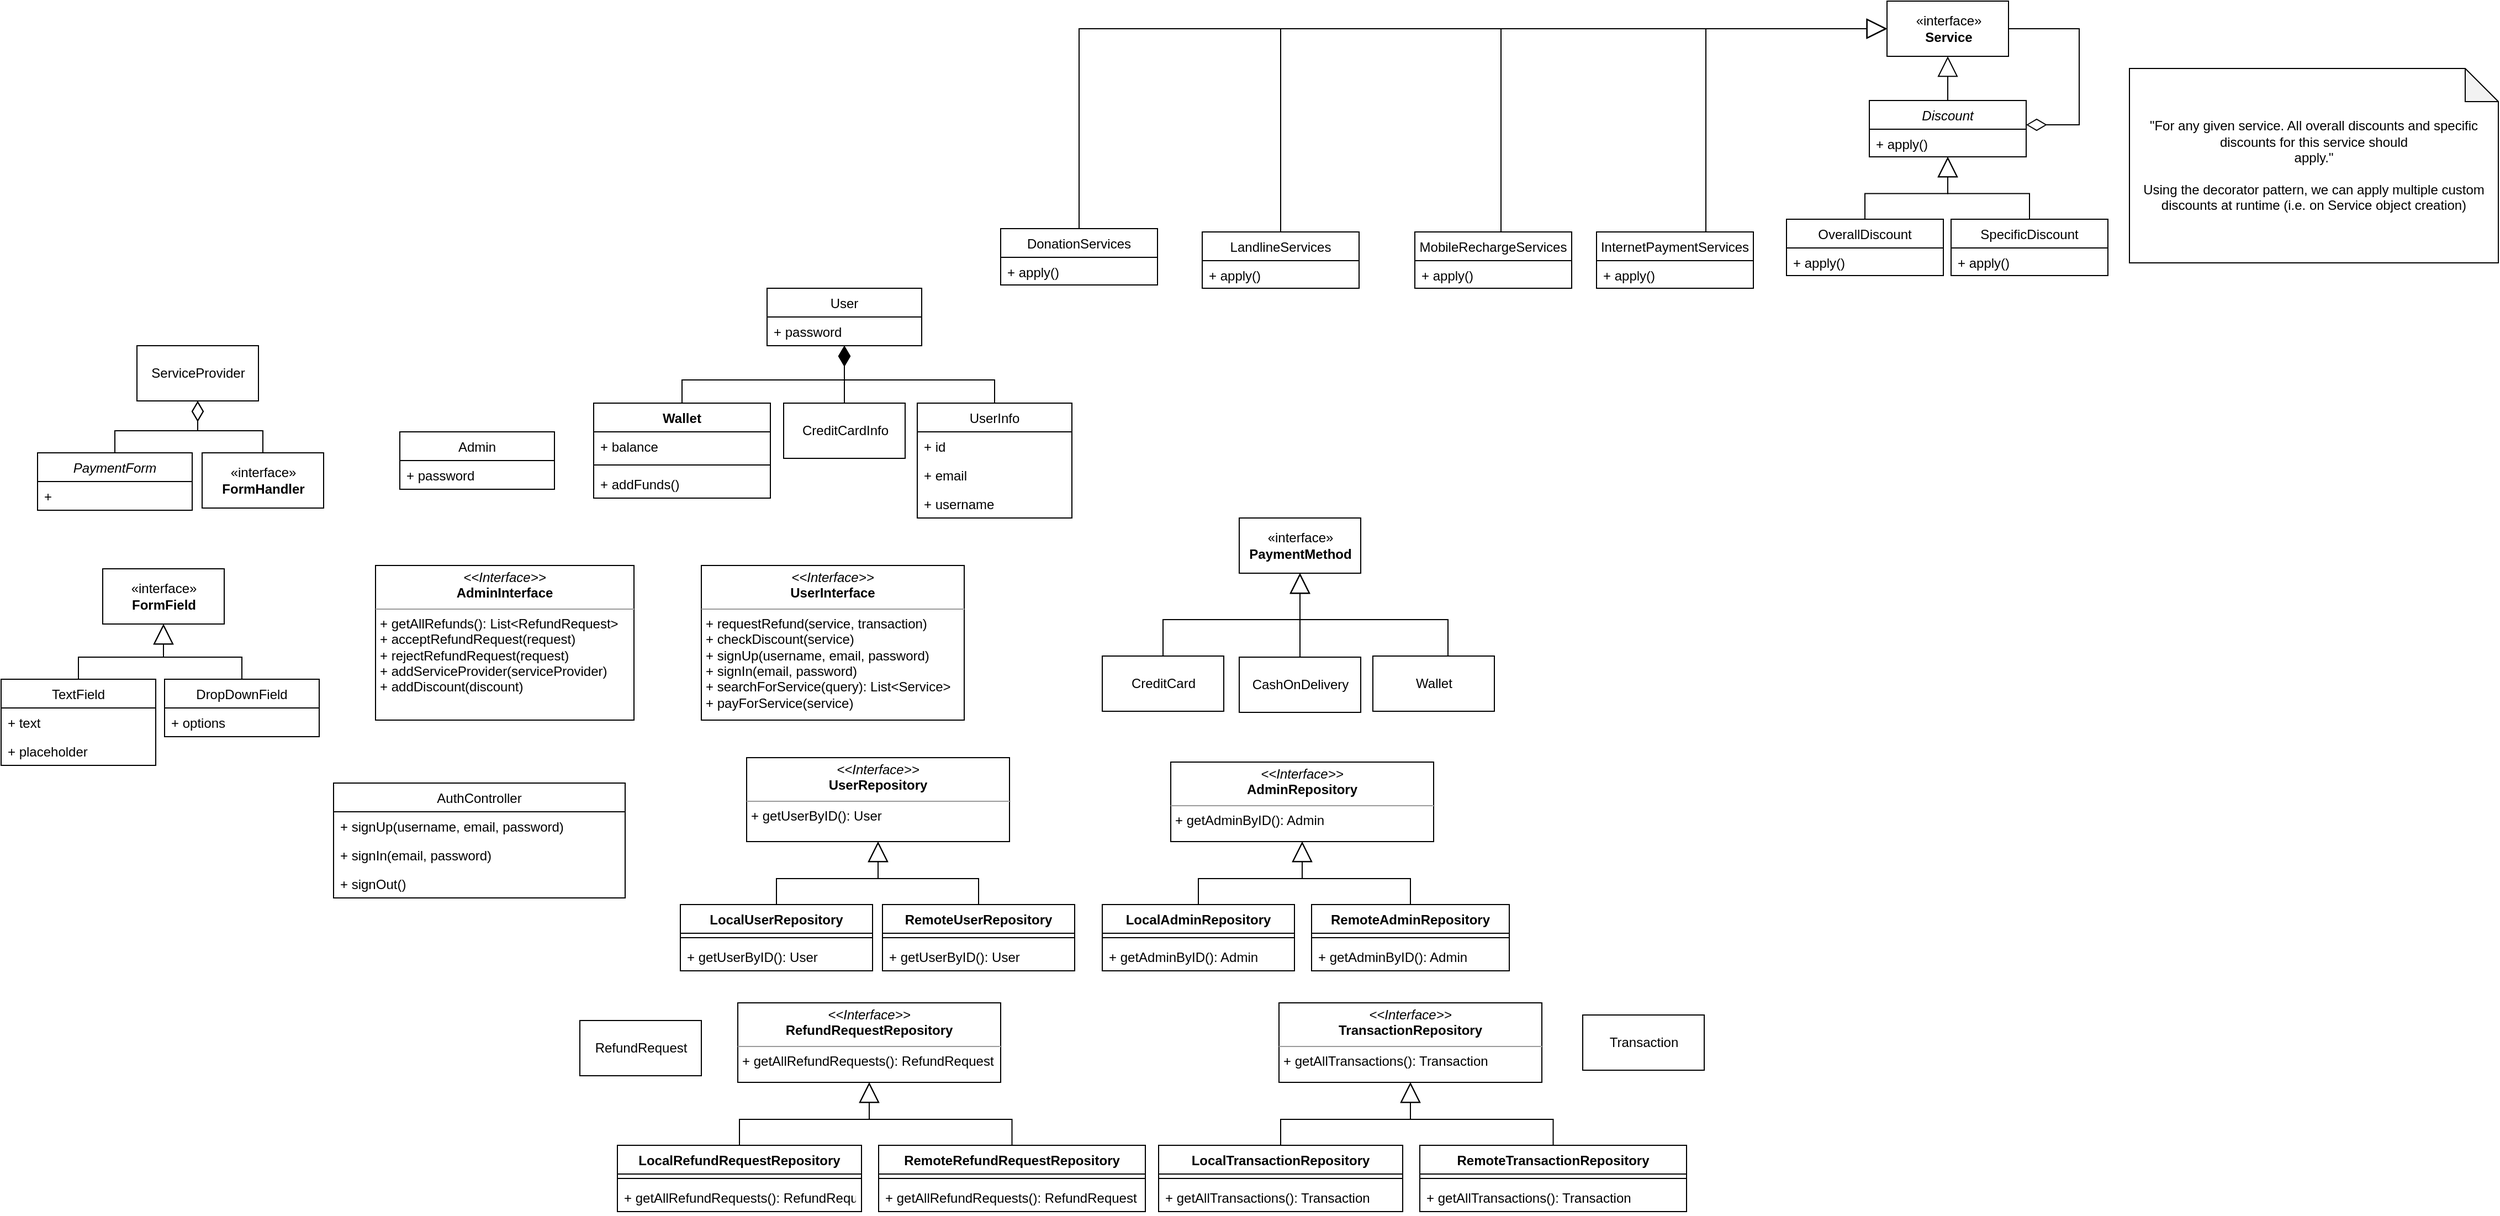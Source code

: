 <mxfile version="20.6.0" type="device"><diagram id="9saoqoV5zWgbCew7OiD_" name="Page-1"><mxGraphModel dx="2431" dy="1407" grid="0" gridSize="10" guides="1" tooltips="1" connect="1" arrows="1" fold="1" page="0" pageScale="1" pageWidth="1100" pageHeight="850" math="0" shadow="0"><root><mxCell id="0"/><mxCell id="1" parent="0"/><mxCell id="OMNDbvLWbbbgJSVbZ2QI-34" style="edgeStyle=orthogonalEdgeStyle;rounded=0;orthogonalLoop=1;jettySize=auto;html=1;endArrow=none;endFill=0;startSize=16;endSize=16;startArrow=diamondThin;startFill=1;" parent="1" source="OMNDbvLWbbbgJSVbZ2QI-1" target="OMNDbvLWbbbgJSVbZ2QI-45" edge="1"><mxGeometry relative="1" as="geometry"><mxPoint x="347.014" y="314" as="targetPoint"/></mxGeometry></mxCell><mxCell id="OMNDbvLWbbbgJSVbZ2QI-1" value="User" style="swimlane;fontStyle=0;childLayout=stackLayout;horizontal=1;startSize=26;fillColor=none;horizontalStack=0;resizeParent=1;resizeParentMax=0;resizeLast=0;collapsible=1;marginBottom=0;" parent="1" vertex="1"><mxGeometry x="360.5" y="124" width="140" height="52" as="geometry"/></mxCell><mxCell id="OMNDbvLWbbbgJSVbZ2QI-6" value="+ password" style="text;strokeColor=none;fillColor=none;align=left;verticalAlign=top;spacingLeft=4;spacingRight=4;overflow=hidden;rotatable=0;points=[[0,0.5],[1,0.5]];portConstraint=eastwest;" parent="OMNDbvLWbbbgJSVbZ2QI-1" vertex="1"><mxGeometry y="26" width="140" height="26" as="geometry"/></mxCell><mxCell id="OMNDbvLWbbbgJSVbZ2QI-67" style="edgeStyle=orthogonalEdgeStyle;rounded=0;orthogonalLoop=1;jettySize=auto;html=1;startArrow=none;startFill=0;endArrow=diamondThin;endFill=0;startSize=16;endSize=16;" parent="1" source="OMNDbvLWbbbgJSVbZ2QI-12" target="OMNDbvLWbbbgJSVbZ2QI-63" edge="1"><mxGeometry relative="1" as="geometry"/></mxCell><mxCell id="OMNDbvLWbbbgJSVbZ2QI-12" value="PaymentForm" style="swimlane;fontStyle=2;childLayout=stackLayout;horizontal=1;startSize=26;fillColor=none;horizontalStack=0;resizeParent=1;resizeParentMax=0;resizeLast=0;collapsible=1;marginBottom=0;" parent="1" vertex="1"><mxGeometry x="-300" y="273" width="140" height="52" as="geometry"/></mxCell><mxCell id="OMNDbvLWbbbgJSVbZ2QI-13" value="+ " style="text;strokeColor=none;fillColor=none;align=left;verticalAlign=top;spacingLeft=4;spacingRight=4;overflow=hidden;rotatable=0;points=[[0,0.5],[1,0.5]];portConstraint=eastwest;" parent="OMNDbvLWbbbgJSVbZ2QI-12" vertex="1"><mxGeometry y="26" width="140" height="26" as="geometry"/></mxCell><mxCell id="OMNDbvLWbbbgJSVbZ2QI-16" value="«interface»&lt;br&gt;&lt;b&gt;PaymentMethod&lt;/b&gt;" style="html=1;" parent="1" vertex="1"><mxGeometry x="788" y="332" width="110" height="50" as="geometry"/></mxCell><mxCell id="OMNDbvLWbbbgJSVbZ2QI-19" style="edgeStyle=orthogonalEdgeStyle;rounded=0;orthogonalLoop=1;jettySize=auto;html=1;endArrow=block;endFill=0;startSize=16;endSize=16;" parent="1" source="OMNDbvLWbbbgJSVbZ2QI-17" target="OMNDbvLWbbbgJSVbZ2QI-16" edge="1"><mxGeometry relative="1" as="geometry"><Array as="points"><mxPoint x="719" y="424"/><mxPoint x="843" y="424"/></Array></mxGeometry></mxCell><mxCell id="OMNDbvLWbbbgJSVbZ2QI-17" value="CreditCard" style="html=1;" parent="1" vertex="1"><mxGeometry x="664" y="457" width="110" height="50" as="geometry"/></mxCell><mxCell id="OMNDbvLWbbbgJSVbZ2QI-20" style="edgeStyle=orthogonalEdgeStyle;rounded=0;orthogonalLoop=1;jettySize=auto;html=1;endArrow=block;endFill=0;startSize=16;endSize=16;" parent="1" source="OMNDbvLWbbbgJSVbZ2QI-18" target="OMNDbvLWbbbgJSVbZ2QI-16" edge="1"><mxGeometry relative="1" as="geometry"><Array as="points"><mxPoint x="977" y="424"/><mxPoint x="843" y="424"/></Array></mxGeometry></mxCell><mxCell id="OMNDbvLWbbbgJSVbZ2QI-18" value="Wallet" style="html=1;" parent="1" vertex="1"><mxGeometry x="909" y="457" width="110" height="50" as="geometry"/></mxCell><mxCell id="OMNDbvLWbbbgJSVbZ2QI-23" style="edgeStyle=orthogonalEdgeStyle;rounded=0;orthogonalLoop=1;jettySize=auto;html=1;endArrow=block;endFill=0;startSize=16;endSize=16;" parent="1" source="OMNDbvLWbbbgJSVbZ2QI-21" target="OMNDbvLWbbbgJSVbZ2QI-16" edge="1"><mxGeometry relative="1" as="geometry"/></mxCell><mxCell id="OMNDbvLWbbbgJSVbZ2QI-21" value="CashOnDelivery" style="html=1;" parent="1" vertex="1"><mxGeometry x="788" y="458" width="110" height="50" as="geometry"/></mxCell><mxCell id="OMNDbvLWbbbgJSVbZ2QI-26" value="Admin" style="swimlane;fontStyle=0;childLayout=stackLayout;horizontal=1;startSize=26;fillColor=none;horizontalStack=0;resizeParent=1;resizeParentMax=0;resizeLast=0;collapsible=1;marginBottom=0;" parent="1" vertex="1"><mxGeometry x="28" y="254" width="140" height="52" as="geometry"/></mxCell><mxCell id="OMNDbvLWbbbgJSVbZ2QI-29" value="+ password" style="text;strokeColor=none;fillColor=none;align=left;verticalAlign=top;spacingLeft=4;spacingRight=4;overflow=hidden;rotatable=0;points=[[0,0.5],[1,0.5]];portConstraint=eastwest;" parent="OMNDbvLWbbbgJSVbZ2QI-26" vertex="1"><mxGeometry y="26" width="140" height="26" as="geometry"/></mxCell><mxCell id="OMNDbvLWbbbgJSVbZ2QI-37" value="&lt;p style=&quot;margin:0px;margin-top:4px;text-align:center;&quot;&gt;&lt;i&gt;&amp;lt;&amp;lt;Interface&amp;gt;&amp;gt;&lt;/i&gt;&lt;br&gt;&lt;b&gt;UserInterface&lt;/b&gt;&lt;/p&gt;&lt;hr size=&quot;1&quot;&gt;&lt;p style=&quot;margin:0px;margin-left:4px;&quot;&gt;+ requestRefund(service, transaction)&lt;/p&gt;&lt;p style=&quot;margin:0px;margin-left:4px;&quot;&gt;+ checkDiscount(service)&lt;/p&gt;&lt;p style=&quot;margin:0px;margin-left:4px;&quot;&gt;+ signUp(username, email, password)&lt;/p&gt;&lt;p style=&quot;margin:0px;margin-left:4px;&quot;&gt;+ signIn(email, password)&lt;/p&gt;&lt;p style=&quot;margin:0px;margin-left:4px;&quot;&gt;+ searchForService(query): List&amp;lt;Service&amp;gt;&lt;/p&gt;&lt;p style=&quot;margin:0px;margin-left:4px;&quot;&gt;+ payForService(service)&lt;/p&gt;" style="verticalAlign=top;align=left;overflow=fill;fontSize=12;fontFamily=Helvetica;html=1;" parent="1" vertex="1"><mxGeometry x="301" y="375" width="238" height="140" as="geometry"/></mxCell><mxCell id="OMNDbvLWbbbgJSVbZ2QI-38" value="&lt;p style=&quot;margin:0px;margin-top:4px;text-align:center;&quot;&gt;&lt;i&gt;&amp;lt;&amp;lt;Interface&amp;gt;&amp;gt;&lt;/i&gt;&lt;br&gt;&lt;b&gt;AdminInterface&lt;/b&gt;&lt;/p&gt;&lt;hr size=&quot;1&quot;&gt;&lt;p style=&quot;margin:0px;margin-left:4px;&quot;&gt;+ getAllRefunds(): List&amp;lt;RefundRequest&amp;gt;&lt;/p&gt;&lt;p style=&quot;margin:0px;margin-left:4px;&quot;&gt;+ acceptRefundRequest(request)&lt;/p&gt;&lt;p style=&quot;margin:0px;margin-left:4px;&quot;&gt;+ rejectRefundRequest(request)&lt;/p&gt;&lt;p style=&quot;margin:0px;margin-left:4px;&quot;&gt;+ addServiceProvider(serviceProvider)&lt;/p&gt;&lt;p style=&quot;margin:0px;margin-left:4px;&quot;&gt;+ addDiscount(discount)&lt;/p&gt;" style="verticalAlign=top;align=left;overflow=fill;fontSize=12;fontFamily=Helvetica;html=1;" parent="1" vertex="1"><mxGeometry x="6" y="375" width="234" height="140" as="geometry"/></mxCell><mxCell id="OMNDbvLWbbbgJSVbZ2QI-73" style="edgeStyle=orthogonalEdgeStyle;rounded=0;orthogonalLoop=1;jettySize=auto;html=1;startArrow=none;startFill=0;endArrow=block;endFill=0;startSize=16;endSize=16;" parent="1" source="OMNDbvLWbbbgJSVbZ2QI-75" target="OMNDbvLWbbbgJSVbZ2QI-82" edge="1"><mxGeometry relative="1" as="geometry"><mxPoint x="1420.5" y="-49" as="sourcePoint"/><mxPoint x="1418.5" y="-92" as="targetPoint"/></mxGeometry></mxCell><mxCell id="OMNDbvLWbbbgJSVbZ2QI-74" style="edgeStyle=orthogonalEdgeStyle;rounded=0;orthogonalLoop=1;jettySize=auto;html=1;startArrow=diamondThin;startFill=0;endArrow=none;endFill=0;startSize=16;endSize=16;" parent="1" source="OMNDbvLWbbbgJSVbZ2QI-75" target="OMNDbvLWbbbgJSVbZ2QI-82" edge="1"><mxGeometry relative="1" as="geometry"><mxPoint x="1475.5" y="-24" as="sourcePoint"/><mxPoint x="1489.5" y="-120.971" as="targetPoint"/><Array as="points"><mxPoint x="1548.5" y="-24"/><mxPoint x="1548.5" y="-111"/></Array></mxGeometry></mxCell><mxCell id="OMNDbvLWbbbgJSVbZ2QI-43" style="edgeStyle=orthogonalEdgeStyle;rounded=0;orthogonalLoop=1;jettySize=auto;html=1;startArrow=none;startFill=0;endArrow=block;endFill=0;startSize=16;endSize=16;" parent="1" source="OMNDbvLWbbbgJSVbZ2QI-78" target="OMNDbvLWbbbgJSVbZ2QI-75" edge="1"><mxGeometry relative="1" as="geometry"><mxPoint x="1359.529" y="62" as="sourcePoint"/><mxPoint x="1420.5" y="1" as="targetPoint"/></mxGeometry></mxCell><mxCell id="OMNDbvLWbbbgJSVbZ2QI-44" style="edgeStyle=orthogonalEdgeStyle;rounded=0;orthogonalLoop=1;jettySize=auto;html=1;startArrow=none;startFill=0;endArrow=block;endFill=0;startSize=16;endSize=16;" parent="1" source="OMNDbvLWbbbgJSVbZ2QI-80" target="OMNDbvLWbbbgJSVbZ2QI-75" edge="1"><mxGeometry relative="1" as="geometry"><mxPoint x="1481.529" y="62" as="sourcePoint"/><mxPoint x="1420.5" y="1" as="targetPoint"/></mxGeometry></mxCell><mxCell id="OMNDbvLWbbbgJSVbZ2QI-45" value="Wallet" style="swimlane;fontStyle=1;align=center;verticalAlign=top;childLayout=stackLayout;horizontal=1;startSize=26;horizontalStack=0;resizeParent=1;resizeParentMax=0;resizeLast=0;collapsible=1;marginBottom=0;" parent="1" vertex="1"><mxGeometry x="203.5" y="228" width="160" height="86" as="geometry"/></mxCell><mxCell id="OMNDbvLWbbbgJSVbZ2QI-46" value="+ balance" style="text;strokeColor=none;fillColor=none;align=left;verticalAlign=top;spacingLeft=4;spacingRight=4;overflow=hidden;rotatable=0;points=[[0,0.5],[1,0.5]];portConstraint=eastwest;" parent="OMNDbvLWbbbgJSVbZ2QI-45" vertex="1"><mxGeometry y="26" width="160" height="26" as="geometry"/></mxCell><mxCell id="OMNDbvLWbbbgJSVbZ2QI-47" value="" style="line;strokeWidth=1;fillColor=none;align=left;verticalAlign=middle;spacingTop=-1;spacingLeft=3;spacingRight=3;rotatable=0;labelPosition=right;points=[];portConstraint=eastwest;strokeColor=inherit;" parent="OMNDbvLWbbbgJSVbZ2QI-45" vertex="1"><mxGeometry y="52" width="160" height="8" as="geometry"/></mxCell><mxCell id="OMNDbvLWbbbgJSVbZ2QI-48" value="+ addFunds()" style="text;strokeColor=none;fillColor=none;align=left;verticalAlign=top;spacingLeft=4;spacingRight=4;overflow=hidden;rotatable=0;points=[[0,0.5],[1,0.5]];portConstraint=eastwest;" parent="OMNDbvLWbbbgJSVbZ2QI-45" vertex="1"><mxGeometry y="60" width="160" height="26" as="geometry"/></mxCell><mxCell id="OMNDbvLWbbbgJSVbZ2QI-53" style="edgeStyle=orthogonalEdgeStyle;rounded=0;orthogonalLoop=1;jettySize=auto;html=1;endArrow=none;endFill=0;startSize=16;endSize=16;startArrow=diamondThin;startFill=1;" parent="1" source="OMNDbvLWbbbgJSVbZ2QI-1" target="OMNDbvLWbbbgJSVbZ2QI-54" edge="1"><mxGeometry relative="1" as="geometry"><mxPoint x="357.014" y="373" as="sourcePoint"/><mxPoint x="457.529" y="273" as="targetPoint"/></mxGeometry></mxCell><mxCell id="OMNDbvLWbbbgJSVbZ2QI-54" value="CreditCardInfo" style="html=1;fontStyle=0" parent="1" vertex="1"><mxGeometry x="375.5" y="228" width="110" height="50" as="geometry"/></mxCell><mxCell id="OMNDbvLWbbbgJSVbZ2QI-66" style="edgeStyle=orthogonalEdgeStyle;rounded=0;orthogonalLoop=1;jettySize=auto;html=1;startArrow=none;startFill=0;endArrow=diamondThin;endFill=0;startSize=16;endSize=16;" parent="1" source="OMNDbvLWbbbgJSVbZ2QI-62" target="OMNDbvLWbbbgJSVbZ2QI-63" edge="1"><mxGeometry relative="1" as="geometry"/></mxCell><mxCell id="OMNDbvLWbbbgJSVbZ2QI-62" value="«interface»&lt;br&gt;&lt;b&gt;FormHandler&lt;/b&gt;" style="html=1;" parent="1" vertex="1"><mxGeometry x="-151" y="273" width="110" height="50" as="geometry"/></mxCell><mxCell id="OMNDbvLWbbbgJSVbZ2QI-63" value="ServiceProvider" style="html=1;" parent="1" vertex="1"><mxGeometry x="-210" y="176" width="110" height="50" as="geometry"/></mxCell><mxCell id="OMNDbvLWbbbgJSVbZ2QI-68" value="«interface»&lt;br&gt;&lt;b&gt;FormField&lt;/b&gt;" style="html=1;" parent="1" vertex="1"><mxGeometry x="-241" y="378" width="110" height="50" as="geometry"/></mxCell><mxCell id="OMNDbvLWbbbgJSVbZ2QI-72" style="edgeStyle=orthogonalEdgeStyle;rounded=0;orthogonalLoop=1;jettySize=auto;html=1;startArrow=none;startFill=0;endArrow=block;endFill=0;startSize=16;endSize=16;" parent="1" source="OMNDbvLWbbbgJSVbZ2QI-99" target="OMNDbvLWbbbgJSVbZ2QI-68" edge="1"><mxGeometry relative="1" as="geometry"><mxPoint x="-247.024" y="482" as="sourcePoint"/></mxGeometry></mxCell><mxCell id="OMNDbvLWbbbgJSVbZ2QI-71" style="edgeStyle=orthogonalEdgeStyle;rounded=0;orthogonalLoop=1;jettySize=auto;html=1;startArrow=none;startFill=0;endArrow=block;endFill=0;startSize=16;endSize=16;" parent="1" source="OMNDbvLWbbbgJSVbZ2QI-95" target="OMNDbvLWbbbgJSVbZ2QI-68" edge="1"><mxGeometry relative="1" as="geometry"><mxPoint x="-108" y="482" as="sourcePoint"/></mxGeometry></mxCell><mxCell id="OMNDbvLWbbbgJSVbZ2QI-75" value="Discount" style="swimlane;fontStyle=2;childLayout=stackLayout;horizontal=1;startSize=26;fillColor=none;horizontalStack=0;resizeParent=1;resizeParentMax=0;resizeLast=0;collapsible=1;marginBottom=0;" parent="1" vertex="1"><mxGeometry x="1358.5" y="-46" width="142" height="51" as="geometry"/></mxCell><mxCell id="OMNDbvLWbbbgJSVbZ2QI-76" value="+ apply()" style="text;strokeColor=none;fillColor=none;align=left;verticalAlign=top;spacingLeft=4;spacingRight=4;overflow=hidden;rotatable=0;points=[[0,0.5],[1,0.5]];portConstraint=eastwest;" parent="OMNDbvLWbbbgJSVbZ2QI-75" vertex="1"><mxGeometry y="26" width="142" height="25" as="geometry"/></mxCell><mxCell id="OMNDbvLWbbbgJSVbZ2QI-78" value="OverallDiscount" style="swimlane;fontStyle=0;childLayout=stackLayout;horizontal=1;startSize=26;fillColor=none;horizontalStack=0;resizeParent=1;resizeParentMax=0;resizeLast=0;collapsible=1;marginBottom=0;" parent="1" vertex="1"><mxGeometry x="1283.5" y="61.5" width="142" height="51" as="geometry"/></mxCell><mxCell id="OMNDbvLWbbbgJSVbZ2QI-79" value="+ apply()" style="text;strokeColor=none;fillColor=none;align=left;verticalAlign=top;spacingLeft=4;spacingRight=4;overflow=hidden;rotatable=0;points=[[0,0.5],[1,0.5]];portConstraint=eastwest;" parent="OMNDbvLWbbbgJSVbZ2QI-78" vertex="1"><mxGeometry y="26" width="142" height="25" as="geometry"/></mxCell><mxCell id="OMNDbvLWbbbgJSVbZ2QI-80" value="SpecificDiscount" style="swimlane;fontStyle=0;childLayout=stackLayout;horizontal=1;startSize=26;fillColor=none;horizontalStack=0;resizeParent=1;resizeParentMax=0;resizeLast=0;collapsible=1;marginBottom=0;" parent="1" vertex="1"><mxGeometry x="1432.5" y="61.5" width="142" height="51" as="geometry"/></mxCell><mxCell id="OMNDbvLWbbbgJSVbZ2QI-81" value="+ apply()" style="text;strokeColor=none;fillColor=none;align=left;verticalAlign=top;spacingLeft=4;spacingRight=4;overflow=hidden;rotatable=0;points=[[0,0.5],[1,0.5]];portConstraint=eastwest;" parent="OMNDbvLWbbbgJSVbZ2QI-80" vertex="1"><mxGeometry y="26" width="142" height="25" as="geometry"/></mxCell><mxCell id="OMNDbvLWbbbgJSVbZ2QI-82" value="«interface»&lt;br&gt;&lt;b&gt;Service&lt;/b&gt;" style="html=1;" parent="1" vertex="1"><mxGeometry x="1374.5" y="-136" width="110" height="50" as="geometry"/></mxCell><mxCell id="OMNDbvLWbbbgJSVbZ2QI-84" value="&quot;&lt;span style=&quot;background-color: initial;&quot;&gt;For any given service. All overall discounts and specific discounts for this service should&lt;br&gt;&lt;/span&gt;&lt;span style=&quot;background-color: initial;&quot;&gt;apply.&lt;/span&gt;&quot;&lt;br&gt;&lt;br&gt;Using the decorator pattern, we can apply multiple custom discounts at runtime (i.e. on Service object creation)" style="shape=note;whiteSpace=wrap;html=1;backgroundOutline=1;darkOpacity=0.05;" parent="1" vertex="1"><mxGeometry x="1594" y="-75" width="334" height="176" as="geometry"/></mxCell><mxCell id="OMNDbvLWbbbgJSVbZ2QI-93" value="AuthController" style="swimlane;fontStyle=0;childLayout=stackLayout;horizontal=1;startSize=26;fillColor=none;horizontalStack=0;resizeParent=1;resizeParentMax=0;resizeLast=0;collapsible=1;marginBottom=0;" parent="1" vertex="1"><mxGeometry x="-32" y="572" width="264" height="104" as="geometry"/></mxCell><mxCell id="OMNDbvLWbbbgJSVbZ2QI-94" value="+ signUp(username, email, password)" style="text;strokeColor=none;fillColor=none;align=left;verticalAlign=top;spacingLeft=4;spacingRight=4;overflow=hidden;rotatable=0;points=[[0,0.5],[1,0.5]];portConstraint=eastwest;" parent="OMNDbvLWbbbgJSVbZ2QI-93" vertex="1"><mxGeometry y="26" width="264" height="26" as="geometry"/></mxCell><mxCell id="OMNDbvLWbbbgJSVbZ2QI-158" value="+ signIn(email, password)" style="text;strokeColor=none;fillColor=none;align=left;verticalAlign=top;spacingLeft=4;spacingRight=4;overflow=hidden;rotatable=0;points=[[0,0.5],[1,0.5]];portConstraint=eastwest;" parent="OMNDbvLWbbbgJSVbZ2QI-93" vertex="1"><mxGeometry y="52" width="264" height="26" as="geometry"/></mxCell><mxCell id="OMNDbvLWbbbgJSVbZ2QI-159" value="+ signOut()" style="text;strokeColor=none;fillColor=none;align=left;verticalAlign=top;spacingLeft=4;spacingRight=4;overflow=hidden;rotatable=0;points=[[0,0.5],[1,0.5]];portConstraint=eastwest;" parent="OMNDbvLWbbbgJSVbZ2QI-93" vertex="1"><mxGeometry y="78" width="264" height="26" as="geometry"/></mxCell><mxCell id="OMNDbvLWbbbgJSVbZ2QI-95" value="DropDownField" style="swimlane;fontStyle=0;childLayout=stackLayout;horizontal=1;startSize=26;fillColor=none;horizontalStack=0;resizeParent=1;resizeParentMax=0;resizeLast=0;collapsible=1;marginBottom=0;" parent="1" vertex="1"><mxGeometry x="-185" y="478" width="140" height="52" as="geometry"/></mxCell><mxCell id="OMNDbvLWbbbgJSVbZ2QI-96" value="+ options" style="text;strokeColor=none;fillColor=none;align=left;verticalAlign=top;spacingLeft=4;spacingRight=4;overflow=hidden;rotatable=0;points=[[0,0.5],[1,0.5]];portConstraint=eastwest;" parent="OMNDbvLWbbbgJSVbZ2QI-95" vertex="1"><mxGeometry y="26" width="140" height="26" as="geometry"/></mxCell><mxCell id="OMNDbvLWbbbgJSVbZ2QI-99" value="TextField" style="swimlane;fontStyle=0;childLayout=stackLayout;horizontal=1;startSize=26;fillColor=none;horizontalStack=0;resizeParent=1;resizeParentMax=0;resizeLast=0;collapsible=1;marginBottom=0;" parent="1" vertex="1"><mxGeometry x="-333" y="478" width="140" height="78" as="geometry"/></mxCell><mxCell id="OMNDbvLWbbbgJSVbZ2QI-100" value="+ text" style="text;strokeColor=none;fillColor=none;align=left;verticalAlign=top;spacingLeft=4;spacingRight=4;overflow=hidden;rotatable=0;points=[[0,0.5],[1,0.5]];portConstraint=eastwest;" parent="OMNDbvLWbbbgJSVbZ2QI-99" vertex="1"><mxGeometry y="26" width="140" height="26" as="geometry"/></mxCell><mxCell id="OMNDbvLWbbbgJSVbZ2QI-101" value="+ placeholder" style="text;strokeColor=none;fillColor=none;align=left;verticalAlign=top;spacingLeft=4;spacingRight=4;overflow=hidden;rotatable=0;points=[[0,0.5],[1,0.5]];portConstraint=eastwest;" parent="OMNDbvLWbbbgJSVbZ2QI-99" vertex="1"><mxGeometry y="52" width="140" height="26" as="geometry"/></mxCell><mxCell id="OMNDbvLWbbbgJSVbZ2QI-116" style="edgeStyle=orthogonalEdgeStyle;rounded=0;orthogonalLoop=1;jettySize=auto;html=1;startArrow=none;startFill=0;endArrow=diamondThin;endFill=1;startSize=16;endSize=16;" parent="1" source="OMNDbvLWbbbgJSVbZ2QI-110" target="OMNDbvLWbbbgJSVbZ2QI-1" edge="1"><mxGeometry relative="1" as="geometry"/></mxCell><mxCell id="OMNDbvLWbbbgJSVbZ2QI-110" value="UserInfo" style="swimlane;fontStyle=0;childLayout=stackLayout;horizontal=1;startSize=26;fillColor=none;horizontalStack=0;resizeParent=1;resizeParentMax=0;resizeLast=0;collapsible=1;marginBottom=0;" parent="1" vertex="1"><mxGeometry x="496.5" y="228" width="140" height="104" as="geometry"/></mxCell><mxCell id="OMNDbvLWbbbgJSVbZ2QI-111" value="+ id" style="text;strokeColor=none;fillColor=none;align=left;verticalAlign=top;spacingLeft=4;spacingRight=4;overflow=hidden;rotatable=0;points=[[0,0.5],[1,0.5]];portConstraint=eastwest;" parent="OMNDbvLWbbbgJSVbZ2QI-110" vertex="1"><mxGeometry y="26" width="140" height="26" as="geometry"/></mxCell><mxCell id="OMNDbvLWbbbgJSVbZ2QI-112" value="+ email" style="text;strokeColor=none;fillColor=none;align=left;verticalAlign=top;spacingLeft=4;spacingRight=4;overflow=hidden;rotatable=0;points=[[0,0.5],[1,0.5]];portConstraint=eastwest;" parent="OMNDbvLWbbbgJSVbZ2QI-110" vertex="1"><mxGeometry y="52" width="140" height="26" as="geometry"/></mxCell><mxCell id="OMNDbvLWbbbgJSVbZ2QI-114" value="+ username" style="text;strokeColor=none;fillColor=none;align=left;verticalAlign=top;spacingLeft=4;spacingRight=4;overflow=hidden;rotatable=0;points=[[0,0.5],[1,0.5]];portConstraint=eastwest;" parent="OMNDbvLWbbbgJSVbZ2QI-110" vertex="1"><mxGeometry y="78" width="140" height="26" as="geometry"/></mxCell><mxCell id="OMNDbvLWbbbgJSVbZ2QI-119" value="&lt;p style=&quot;margin:0px;margin-top:4px;text-align:center;&quot;&gt;&lt;i&gt;&amp;lt;&amp;lt;Interface&amp;gt;&amp;gt;&lt;/i&gt;&lt;br&gt;&lt;b&gt;UserRepository&lt;/b&gt;&lt;/p&gt;&lt;hr size=&quot;1&quot;&gt;&lt;p style=&quot;margin:0px;margin-left:4px;&quot;&gt;+ getUserByID(): User&lt;/p&gt;" style="verticalAlign=top;align=left;overflow=fill;fontSize=12;fontFamily=Helvetica;html=1;" parent="1" vertex="1"><mxGeometry x="342" y="549" width="238" height="76" as="geometry"/></mxCell><mxCell id="OMNDbvLWbbbgJSVbZ2QI-120" value="&lt;p style=&quot;margin:0px;margin-top:4px;text-align:center;&quot;&gt;&lt;i&gt;&amp;lt;&amp;lt;Interface&amp;gt;&amp;gt;&lt;/i&gt;&lt;br&gt;&lt;b&gt;AdminRepository&lt;/b&gt;&lt;/p&gt;&lt;hr size=&quot;1&quot;&gt;&lt;p style=&quot;margin:0px;margin-left:4px;&quot;&gt;+ getAdminByID(): Admin&lt;/p&gt;" style="verticalAlign=top;align=left;overflow=fill;fontSize=12;fontFamily=Helvetica;html=1;" parent="1" vertex="1"><mxGeometry x="726" y="553" width="238" height="72" as="geometry"/></mxCell><mxCell id="OMNDbvLWbbbgJSVbZ2QI-157" style="edgeStyle=orthogonalEdgeStyle;rounded=0;orthogonalLoop=1;jettySize=auto;html=1;startArrow=none;startFill=0;endArrow=block;endFill=0;startSize=16;endSize=16;" parent="1" source="OMNDbvLWbbbgJSVbZ2QI-125" target="OMNDbvLWbbbgJSVbZ2QI-119" edge="1"><mxGeometry relative="1" as="geometry"/></mxCell><mxCell id="OMNDbvLWbbbgJSVbZ2QI-125" value="LocalUserRepository" style="swimlane;fontStyle=1;align=center;verticalAlign=top;childLayout=stackLayout;horizontal=1;startSize=26;horizontalStack=0;resizeParent=1;resizeParentMax=0;resizeLast=0;collapsible=1;marginBottom=0;" parent="1" vertex="1"><mxGeometry x="282" y="682" width="174" height="60" as="geometry"/></mxCell><mxCell id="OMNDbvLWbbbgJSVbZ2QI-127" value="" style="line;strokeWidth=1;fillColor=none;align=left;verticalAlign=middle;spacingTop=-1;spacingLeft=3;spacingRight=3;rotatable=0;labelPosition=right;points=[];portConstraint=eastwest;strokeColor=inherit;" parent="OMNDbvLWbbbgJSVbZ2QI-125" vertex="1"><mxGeometry y="26" width="174" height="8" as="geometry"/></mxCell><mxCell id="OMNDbvLWbbbgJSVbZ2QI-128" value="+ getUserByID(): User" style="text;strokeColor=none;fillColor=none;align=left;verticalAlign=top;spacingLeft=4;spacingRight=4;overflow=hidden;rotatable=0;points=[[0,0.5],[1,0.5]];portConstraint=eastwest;" parent="OMNDbvLWbbbgJSVbZ2QI-125" vertex="1"><mxGeometry y="34" width="174" height="26" as="geometry"/></mxCell><mxCell id="OMNDbvLWbbbgJSVbZ2QI-154" style="edgeStyle=orthogonalEdgeStyle;rounded=0;orthogonalLoop=1;jettySize=auto;html=1;startArrow=none;startFill=0;endArrow=block;endFill=0;startSize=16;endSize=16;" parent="1" source="OMNDbvLWbbbgJSVbZ2QI-145" target="OMNDbvLWbbbgJSVbZ2QI-120" edge="1"><mxGeometry relative="1" as="geometry"/></mxCell><mxCell id="OMNDbvLWbbbgJSVbZ2QI-145" value="LocalAdminRepository" style="swimlane;fontStyle=1;align=center;verticalAlign=top;childLayout=stackLayout;horizontal=1;startSize=26;horizontalStack=0;resizeParent=1;resizeParentMax=0;resizeLast=0;collapsible=1;marginBottom=0;" parent="1" vertex="1"><mxGeometry x="664" y="682" width="174" height="60" as="geometry"/></mxCell><mxCell id="OMNDbvLWbbbgJSVbZ2QI-146" value="" style="line;strokeWidth=1;fillColor=none;align=left;verticalAlign=middle;spacingTop=-1;spacingLeft=3;spacingRight=3;rotatable=0;labelPosition=right;points=[];portConstraint=eastwest;strokeColor=inherit;" parent="OMNDbvLWbbbgJSVbZ2QI-145" vertex="1"><mxGeometry y="26" width="174" height="8" as="geometry"/></mxCell><mxCell id="OMNDbvLWbbbgJSVbZ2QI-147" value="+ getAdminByID(): Admin" style="text;strokeColor=none;fillColor=none;align=left;verticalAlign=top;spacingLeft=4;spacingRight=4;overflow=hidden;rotatable=0;points=[[0,0.5],[1,0.5]];portConstraint=eastwest;" parent="OMNDbvLWbbbgJSVbZ2QI-145" vertex="1"><mxGeometry y="34" width="174" height="26" as="geometry"/></mxCell><mxCell id="OMNDbvLWbbbgJSVbZ2QI-156" style="edgeStyle=orthogonalEdgeStyle;rounded=0;orthogonalLoop=1;jettySize=auto;html=1;startArrow=none;startFill=0;endArrow=block;endFill=0;startSize=16;endSize=16;" parent="1" source="OMNDbvLWbbbgJSVbZ2QI-148" target="OMNDbvLWbbbgJSVbZ2QI-119" edge="1"><mxGeometry relative="1" as="geometry"/></mxCell><mxCell id="OMNDbvLWbbbgJSVbZ2QI-148" value="RemoteUserRepository" style="swimlane;fontStyle=1;align=center;verticalAlign=top;childLayout=stackLayout;horizontal=1;startSize=26;horizontalStack=0;resizeParent=1;resizeParentMax=0;resizeLast=0;collapsible=1;marginBottom=0;" parent="1" vertex="1"><mxGeometry x="465" y="682" width="174" height="60" as="geometry"/></mxCell><mxCell id="OMNDbvLWbbbgJSVbZ2QI-149" value="" style="line;strokeWidth=1;fillColor=none;align=left;verticalAlign=middle;spacingTop=-1;spacingLeft=3;spacingRight=3;rotatable=0;labelPosition=right;points=[];portConstraint=eastwest;strokeColor=inherit;" parent="OMNDbvLWbbbgJSVbZ2QI-148" vertex="1"><mxGeometry y="26" width="174" height="8" as="geometry"/></mxCell><mxCell id="OMNDbvLWbbbgJSVbZ2QI-150" value="+ getUserByID(): User" style="text;strokeColor=none;fillColor=none;align=left;verticalAlign=top;spacingLeft=4;spacingRight=4;overflow=hidden;rotatable=0;points=[[0,0.5],[1,0.5]];portConstraint=eastwest;" parent="OMNDbvLWbbbgJSVbZ2QI-148" vertex="1"><mxGeometry y="34" width="174" height="26" as="geometry"/></mxCell><mxCell id="OMNDbvLWbbbgJSVbZ2QI-155" style="edgeStyle=orthogonalEdgeStyle;rounded=0;orthogonalLoop=1;jettySize=auto;html=1;startArrow=none;startFill=0;endArrow=block;endFill=0;startSize=16;endSize=16;" parent="1" source="OMNDbvLWbbbgJSVbZ2QI-151" target="OMNDbvLWbbbgJSVbZ2QI-120" edge="1"><mxGeometry relative="1" as="geometry"/></mxCell><mxCell id="OMNDbvLWbbbgJSVbZ2QI-151" value="RemoteAdminRepository" style="swimlane;fontStyle=1;align=center;verticalAlign=top;childLayout=stackLayout;horizontal=1;startSize=26;horizontalStack=0;resizeParent=1;resizeParentMax=0;resizeLast=0;collapsible=1;marginBottom=0;" parent="1" vertex="1"><mxGeometry x="853.5" y="682" width="179" height="60" as="geometry"/></mxCell><mxCell id="OMNDbvLWbbbgJSVbZ2QI-152" value="" style="line;strokeWidth=1;fillColor=none;align=left;verticalAlign=middle;spacingTop=-1;spacingLeft=3;spacingRight=3;rotatable=0;labelPosition=right;points=[];portConstraint=eastwest;strokeColor=inherit;" parent="OMNDbvLWbbbgJSVbZ2QI-151" vertex="1"><mxGeometry y="26" width="179" height="8" as="geometry"/></mxCell><mxCell id="OMNDbvLWbbbgJSVbZ2QI-153" value="+ getAdminByID(): Admin" style="text;strokeColor=none;fillColor=none;align=left;verticalAlign=top;spacingLeft=4;spacingRight=4;overflow=hidden;rotatable=0;points=[[0,0.5],[1,0.5]];portConstraint=eastwest;" parent="OMNDbvLWbbbgJSVbZ2QI-151" vertex="1"><mxGeometry y="34" width="179" height="26" as="geometry"/></mxCell><mxCell id="OMNDbvLWbbbgJSVbZ2QI-161" value="&lt;p style=&quot;margin:0px;margin-top:4px;text-align:center;&quot;&gt;&lt;i&gt;&amp;lt;&amp;lt;Interface&amp;gt;&amp;gt;&lt;/i&gt;&lt;br&gt;&lt;b&gt;RefundRequestRepository&lt;/b&gt;&lt;/p&gt;&lt;hr size=&quot;1&quot;&gt;&lt;p style=&quot;margin:0px;margin-left:4px;&quot;&gt;+ getAllRefundRequests(): RefundRequest&lt;/p&gt;" style="verticalAlign=top;align=left;overflow=fill;fontSize=12;fontFamily=Helvetica;html=1;" parent="1" vertex="1"><mxGeometry x="334" y="771" width="238" height="72" as="geometry"/></mxCell><mxCell id="OMNDbvLWbbbgJSVbZ2QI-162" style="edgeStyle=orthogonalEdgeStyle;rounded=0;orthogonalLoop=1;jettySize=auto;html=1;startArrow=none;startFill=0;endArrow=block;endFill=0;startSize=16;endSize=16;" parent="1" source="OMNDbvLWbbbgJSVbZ2QI-163" target="OMNDbvLWbbbgJSVbZ2QI-161" edge="1"><mxGeometry relative="1" as="geometry"/></mxCell><mxCell id="OMNDbvLWbbbgJSVbZ2QI-163" value="LocalRefundRequestRepository" style="swimlane;fontStyle=1;align=center;verticalAlign=top;childLayout=stackLayout;horizontal=1;startSize=26;horizontalStack=0;resizeParent=1;resizeParentMax=0;resizeLast=0;collapsible=1;marginBottom=0;" parent="1" vertex="1"><mxGeometry x="225" y="900" width="221" height="60" as="geometry"/></mxCell><mxCell id="OMNDbvLWbbbgJSVbZ2QI-164" value="" style="line;strokeWidth=1;fillColor=none;align=left;verticalAlign=middle;spacingTop=-1;spacingLeft=3;spacingRight=3;rotatable=0;labelPosition=right;points=[];portConstraint=eastwest;strokeColor=inherit;" parent="OMNDbvLWbbbgJSVbZ2QI-163" vertex="1"><mxGeometry y="26" width="221" height="8" as="geometry"/></mxCell><mxCell id="OMNDbvLWbbbgJSVbZ2QI-165" value="+ getAllRefundRequests(): RefundRequest" style="text;strokeColor=none;fillColor=none;align=left;verticalAlign=top;spacingLeft=4;spacingRight=4;overflow=hidden;rotatable=0;points=[[0,0.5],[1,0.5]];portConstraint=eastwest;" parent="OMNDbvLWbbbgJSVbZ2QI-163" vertex="1"><mxGeometry y="34" width="221" height="26" as="geometry"/></mxCell><mxCell id="OMNDbvLWbbbgJSVbZ2QI-166" style="edgeStyle=orthogonalEdgeStyle;rounded=0;orthogonalLoop=1;jettySize=auto;html=1;startArrow=none;startFill=0;endArrow=block;endFill=0;startSize=16;endSize=16;" parent="1" source="OMNDbvLWbbbgJSVbZ2QI-167" target="OMNDbvLWbbbgJSVbZ2QI-161" edge="1"><mxGeometry relative="1" as="geometry"/></mxCell><mxCell id="OMNDbvLWbbbgJSVbZ2QI-167" value="RemoteRefundRequestRepository" style="swimlane;fontStyle=1;align=center;verticalAlign=top;childLayout=stackLayout;horizontal=1;startSize=26;horizontalStack=0;resizeParent=1;resizeParentMax=0;resizeLast=0;collapsible=1;marginBottom=0;" parent="1" vertex="1"><mxGeometry x="461.5" y="900" width="241.5" height="60" as="geometry"/></mxCell><mxCell id="OMNDbvLWbbbgJSVbZ2QI-168" value="" style="line;strokeWidth=1;fillColor=none;align=left;verticalAlign=middle;spacingTop=-1;spacingLeft=3;spacingRight=3;rotatable=0;labelPosition=right;points=[];portConstraint=eastwest;strokeColor=inherit;" parent="OMNDbvLWbbbgJSVbZ2QI-167" vertex="1"><mxGeometry y="26" width="241.5" height="8" as="geometry"/></mxCell><mxCell id="OMNDbvLWbbbgJSVbZ2QI-169" value="+ getAllRefundRequests(): RefundRequest" style="text;strokeColor=none;fillColor=none;align=left;verticalAlign=top;spacingLeft=4;spacingRight=4;overflow=hidden;rotatable=0;points=[[0,0.5],[1,0.5]];portConstraint=eastwest;" parent="OMNDbvLWbbbgJSVbZ2QI-167" vertex="1"><mxGeometry y="34" width="241.5" height="26" as="geometry"/></mxCell><mxCell id="OMNDbvLWbbbgJSVbZ2QI-170" value="RefundRequest" style="html=1;" parent="1" vertex="1"><mxGeometry x="191" y="787" width="110" height="50" as="geometry"/></mxCell><mxCell id="OMNDbvLWbbbgJSVbZ2QI-171" value="Transaction" style="html=1;" parent="1" vertex="1"><mxGeometry x="1099" y="782" width="110" height="50" as="geometry"/></mxCell><mxCell id="OMNDbvLWbbbgJSVbZ2QI-172" value="&lt;p style=&quot;margin:0px;margin-top:4px;text-align:center;&quot;&gt;&lt;i&gt;&amp;lt;&amp;lt;Interface&amp;gt;&amp;gt;&lt;/i&gt;&lt;br&gt;&lt;b&gt;TransactionRepository&lt;/b&gt;&lt;/p&gt;&lt;hr size=&quot;1&quot;&gt;&lt;p style=&quot;margin:0px;margin-left:4px;&quot;&gt;+ getAllTransactions(): Transaction&lt;/p&gt;" style="verticalAlign=top;align=left;overflow=fill;fontSize=12;fontFamily=Helvetica;html=1;" parent="1" vertex="1"><mxGeometry x="824" y="771" width="238" height="72" as="geometry"/></mxCell><mxCell id="OMNDbvLWbbbgJSVbZ2QI-173" style="edgeStyle=orthogonalEdgeStyle;rounded=0;orthogonalLoop=1;jettySize=auto;html=1;startArrow=none;startFill=0;endArrow=block;endFill=0;startSize=16;endSize=16;" parent="1" source="OMNDbvLWbbbgJSVbZ2QI-174" target="OMNDbvLWbbbgJSVbZ2QI-172" edge="1"><mxGeometry relative="1" as="geometry"/></mxCell><mxCell id="OMNDbvLWbbbgJSVbZ2QI-174" value="LocalTransactionRepository" style="swimlane;fontStyle=1;align=center;verticalAlign=top;childLayout=stackLayout;horizontal=1;startSize=26;horizontalStack=0;resizeParent=1;resizeParentMax=0;resizeLast=0;collapsible=1;marginBottom=0;" parent="1" vertex="1"><mxGeometry x="715" y="900" width="221" height="60" as="geometry"/></mxCell><mxCell id="OMNDbvLWbbbgJSVbZ2QI-175" value="" style="line;strokeWidth=1;fillColor=none;align=left;verticalAlign=middle;spacingTop=-1;spacingLeft=3;spacingRight=3;rotatable=0;labelPosition=right;points=[];portConstraint=eastwest;strokeColor=inherit;" parent="OMNDbvLWbbbgJSVbZ2QI-174" vertex="1"><mxGeometry y="26" width="221" height="8" as="geometry"/></mxCell><mxCell id="OMNDbvLWbbbgJSVbZ2QI-176" value="+ getAllTransactions(): Transaction" style="text;strokeColor=none;fillColor=none;align=left;verticalAlign=top;spacingLeft=4;spacingRight=4;overflow=hidden;rotatable=0;points=[[0,0.5],[1,0.5]];portConstraint=eastwest;" parent="OMNDbvLWbbbgJSVbZ2QI-174" vertex="1"><mxGeometry y="34" width="221" height="26" as="geometry"/></mxCell><mxCell id="OMNDbvLWbbbgJSVbZ2QI-177" style="edgeStyle=orthogonalEdgeStyle;rounded=0;orthogonalLoop=1;jettySize=auto;html=1;startArrow=none;startFill=0;endArrow=block;endFill=0;startSize=16;endSize=16;" parent="1" source="OMNDbvLWbbbgJSVbZ2QI-178" target="OMNDbvLWbbbgJSVbZ2QI-172" edge="1"><mxGeometry relative="1" as="geometry"/></mxCell><mxCell id="OMNDbvLWbbbgJSVbZ2QI-178" value="RemoteTransactionRepository" style="swimlane;fontStyle=1;align=center;verticalAlign=top;childLayout=stackLayout;horizontal=1;startSize=26;horizontalStack=0;resizeParent=1;resizeParentMax=0;resizeLast=0;collapsible=1;marginBottom=0;" parent="1" vertex="1"><mxGeometry x="951.5" y="900" width="241.5" height="60" as="geometry"/></mxCell><mxCell id="OMNDbvLWbbbgJSVbZ2QI-179" value="" style="line;strokeWidth=1;fillColor=none;align=left;verticalAlign=middle;spacingTop=-1;spacingLeft=3;spacingRight=3;rotatable=0;labelPosition=right;points=[];portConstraint=eastwest;strokeColor=inherit;" parent="OMNDbvLWbbbgJSVbZ2QI-178" vertex="1"><mxGeometry y="26" width="241.5" height="8" as="geometry"/></mxCell><mxCell id="OMNDbvLWbbbgJSVbZ2QI-180" value="+ getAllTransactions(): Transaction" style="text;strokeColor=none;fillColor=none;align=left;verticalAlign=top;spacingLeft=4;spacingRight=4;overflow=hidden;rotatable=0;points=[[0,0.5],[1,0.5]];portConstraint=eastwest;" parent="OMNDbvLWbbbgJSVbZ2QI-178" vertex="1"><mxGeometry y="34" width="241.5" height="26" as="geometry"/></mxCell><mxCell id="S3nw_K1I9iwQ3da4-15f-21" style="edgeStyle=orthogonalEdgeStyle;rounded=0;orthogonalLoop=1;jettySize=auto;html=1;endArrow=block;endFill=0;endSize=16;" edge="1" parent="1" source="S3nw_K1I9iwQ3da4-15f-1" target="OMNDbvLWbbbgJSVbZ2QI-82"><mxGeometry relative="1" as="geometry"><Array as="points"><mxPoint x="1210.5" y="-111"/></Array></mxGeometry></mxCell><mxCell id="S3nw_K1I9iwQ3da4-15f-1" value="InternetPaymentServices" style="swimlane;fontStyle=0;childLayout=stackLayout;horizontal=1;startSize=26;fillColor=none;horizontalStack=0;resizeParent=1;resizeParentMax=0;resizeLast=0;collapsible=1;marginBottom=0;" vertex="1" parent="1"><mxGeometry x="1111.5" y="73" width="142" height="51" as="geometry"/></mxCell><mxCell id="S3nw_K1I9iwQ3da4-15f-2" value="+ apply()" style="text;strokeColor=none;fillColor=none;align=left;verticalAlign=top;spacingLeft=4;spacingRight=4;overflow=hidden;rotatable=0;points=[[0,0.5],[1,0.5]];portConstraint=eastwest;" vertex="1" parent="S3nw_K1I9iwQ3da4-15f-1"><mxGeometry y="26" width="142" height="25" as="geometry"/></mxCell><mxCell id="S3nw_K1I9iwQ3da4-15f-22" style="edgeStyle=orthogonalEdgeStyle;rounded=0;orthogonalLoop=1;jettySize=auto;html=1;endArrow=block;endFill=0;endSize=16;exitX=0.5;exitY=0;exitDx=0;exitDy=0;" edge="1" parent="1" source="S3nw_K1I9iwQ3da4-15f-8" target="OMNDbvLWbbbgJSVbZ2QI-82"><mxGeometry relative="1" as="geometry"><mxPoint x="1024" y="68" as="sourcePoint"/><Array as="points"><mxPoint x="1025" y="73"/><mxPoint x="1025" y="-111"/></Array></mxGeometry></mxCell><mxCell id="S3nw_K1I9iwQ3da4-15f-8" value="MobileRechargeServices" style="swimlane;fontStyle=0;childLayout=stackLayout;horizontal=1;startSize=26;fillColor=none;horizontalStack=0;resizeParent=1;resizeParentMax=0;resizeLast=0;collapsible=1;marginBottom=0;" vertex="1" parent="1"><mxGeometry x="947" y="73" width="142" height="51" as="geometry"/></mxCell><mxCell id="S3nw_K1I9iwQ3da4-15f-9" value="+ apply()" style="text;strokeColor=none;fillColor=none;align=left;verticalAlign=top;spacingLeft=4;spacingRight=4;overflow=hidden;rotatable=0;points=[[0,0.5],[1,0.5]];portConstraint=eastwest;" vertex="1" parent="S3nw_K1I9iwQ3da4-15f-8"><mxGeometry y="26" width="142" height="25" as="geometry"/></mxCell><mxCell id="S3nw_K1I9iwQ3da4-15f-25" style="edgeStyle=orthogonalEdgeStyle;rounded=0;orthogonalLoop=1;jettySize=auto;html=1;endArrow=block;endFill=0;endSize=16;" edge="1" parent="1" source="S3nw_K1I9iwQ3da4-15f-23" target="OMNDbvLWbbbgJSVbZ2QI-82"><mxGeometry relative="1" as="geometry"><Array as="points"><mxPoint x="826" y="-111"/></Array></mxGeometry></mxCell><mxCell id="S3nw_K1I9iwQ3da4-15f-23" value="LandlineServices" style="swimlane;fontStyle=0;childLayout=stackLayout;horizontal=1;startSize=26;fillColor=none;horizontalStack=0;resizeParent=1;resizeParentMax=0;resizeLast=0;collapsible=1;marginBottom=0;" vertex="1" parent="1"><mxGeometry x="754.5" y="73" width="142" height="51" as="geometry"/></mxCell><mxCell id="S3nw_K1I9iwQ3da4-15f-24" value="+ apply()" style="text;strokeColor=none;fillColor=none;align=left;verticalAlign=top;spacingLeft=4;spacingRight=4;overflow=hidden;rotatable=0;points=[[0,0.5],[1,0.5]];portConstraint=eastwest;" vertex="1" parent="S3nw_K1I9iwQ3da4-15f-23"><mxGeometry y="26" width="142" height="25" as="geometry"/></mxCell><mxCell id="S3nw_K1I9iwQ3da4-15f-28" style="edgeStyle=orthogonalEdgeStyle;rounded=0;orthogonalLoop=1;jettySize=auto;html=1;endArrow=block;endFill=0;endSize=16;" edge="1" parent="1" source="S3nw_K1I9iwQ3da4-15f-26" target="OMNDbvLWbbbgJSVbZ2QI-82"><mxGeometry relative="1" as="geometry"><Array as="points"><mxPoint x="643" y="-111"/></Array></mxGeometry></mxCell><mxCell id="S3nw_K1I9iwQ3da4-15f-26" value="DonationServices" style="swimlane;fontStyle=0;childLayout=stackLayout;horizontal=1;startSize=26;fillColor=none;horizontalStack=0;resizeParent=1;resizeParentMax=0;resizeLast=0;collapsible=1;marginBottom=0;" vertex="1" parent="1"><mxGeometry x="572" y="70" width="142" height="51" as="geometry"/></mxCell><mxCell id="S3nw_K1I9iwQ3da4-15f-27" value="+ apply()" style="text;strokeColor=none;fillColor=none;align=left;verticalAlign=top;spacingLeft=4;spacingRight=4;overflow=hidden;rotatable=0;points=[[0,0.5],[1,0.5]];portConstraint=eastwest;" vertex="1" parent="S3nw_K1I9iwQ3da4-15f-26"><mxGeometry y="26" width="142" height="25" as="geometry"/></mxCell></root></mxGraphModel></diagram></mxfile>
